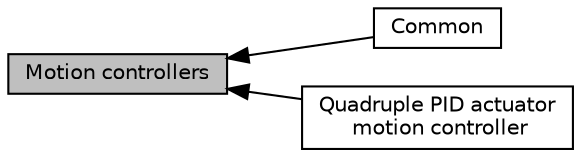 digraph "Motion controllers"
{
  bgcolor="transparent";
  edge [fontname="Helvetica",fontsize="10",labelfontname="Helvetica",labelfontsize="10"];
  node [fontname="Helvetica",fontsize="10",shape=box];
  rankdir=LR;
  Node1 [label="Motion controllers",height=0.2,width=0.4,color="black", fillcolor="grey75", style="filled", fontcolor="black",tooltip=" "];
  Node2 [label="Common",height=0.2,width=0.4,color="black",URL="$group__controller.html",tooltip="Actuators motion speed and position controller."];
  Node3 [label="Quadruple PID actuator\l motion controller",height=0.2,width=0.4,color="black",URL="$group__quadpid.html",tooltip="Actuators Quadruple PID motion speed and position controller."];
  Node1->Node2 [shape=plaintext, dir="back", style="solid"];
  Node1->Node3 [shape=plaintext, dir="back", style="solid"];
}
